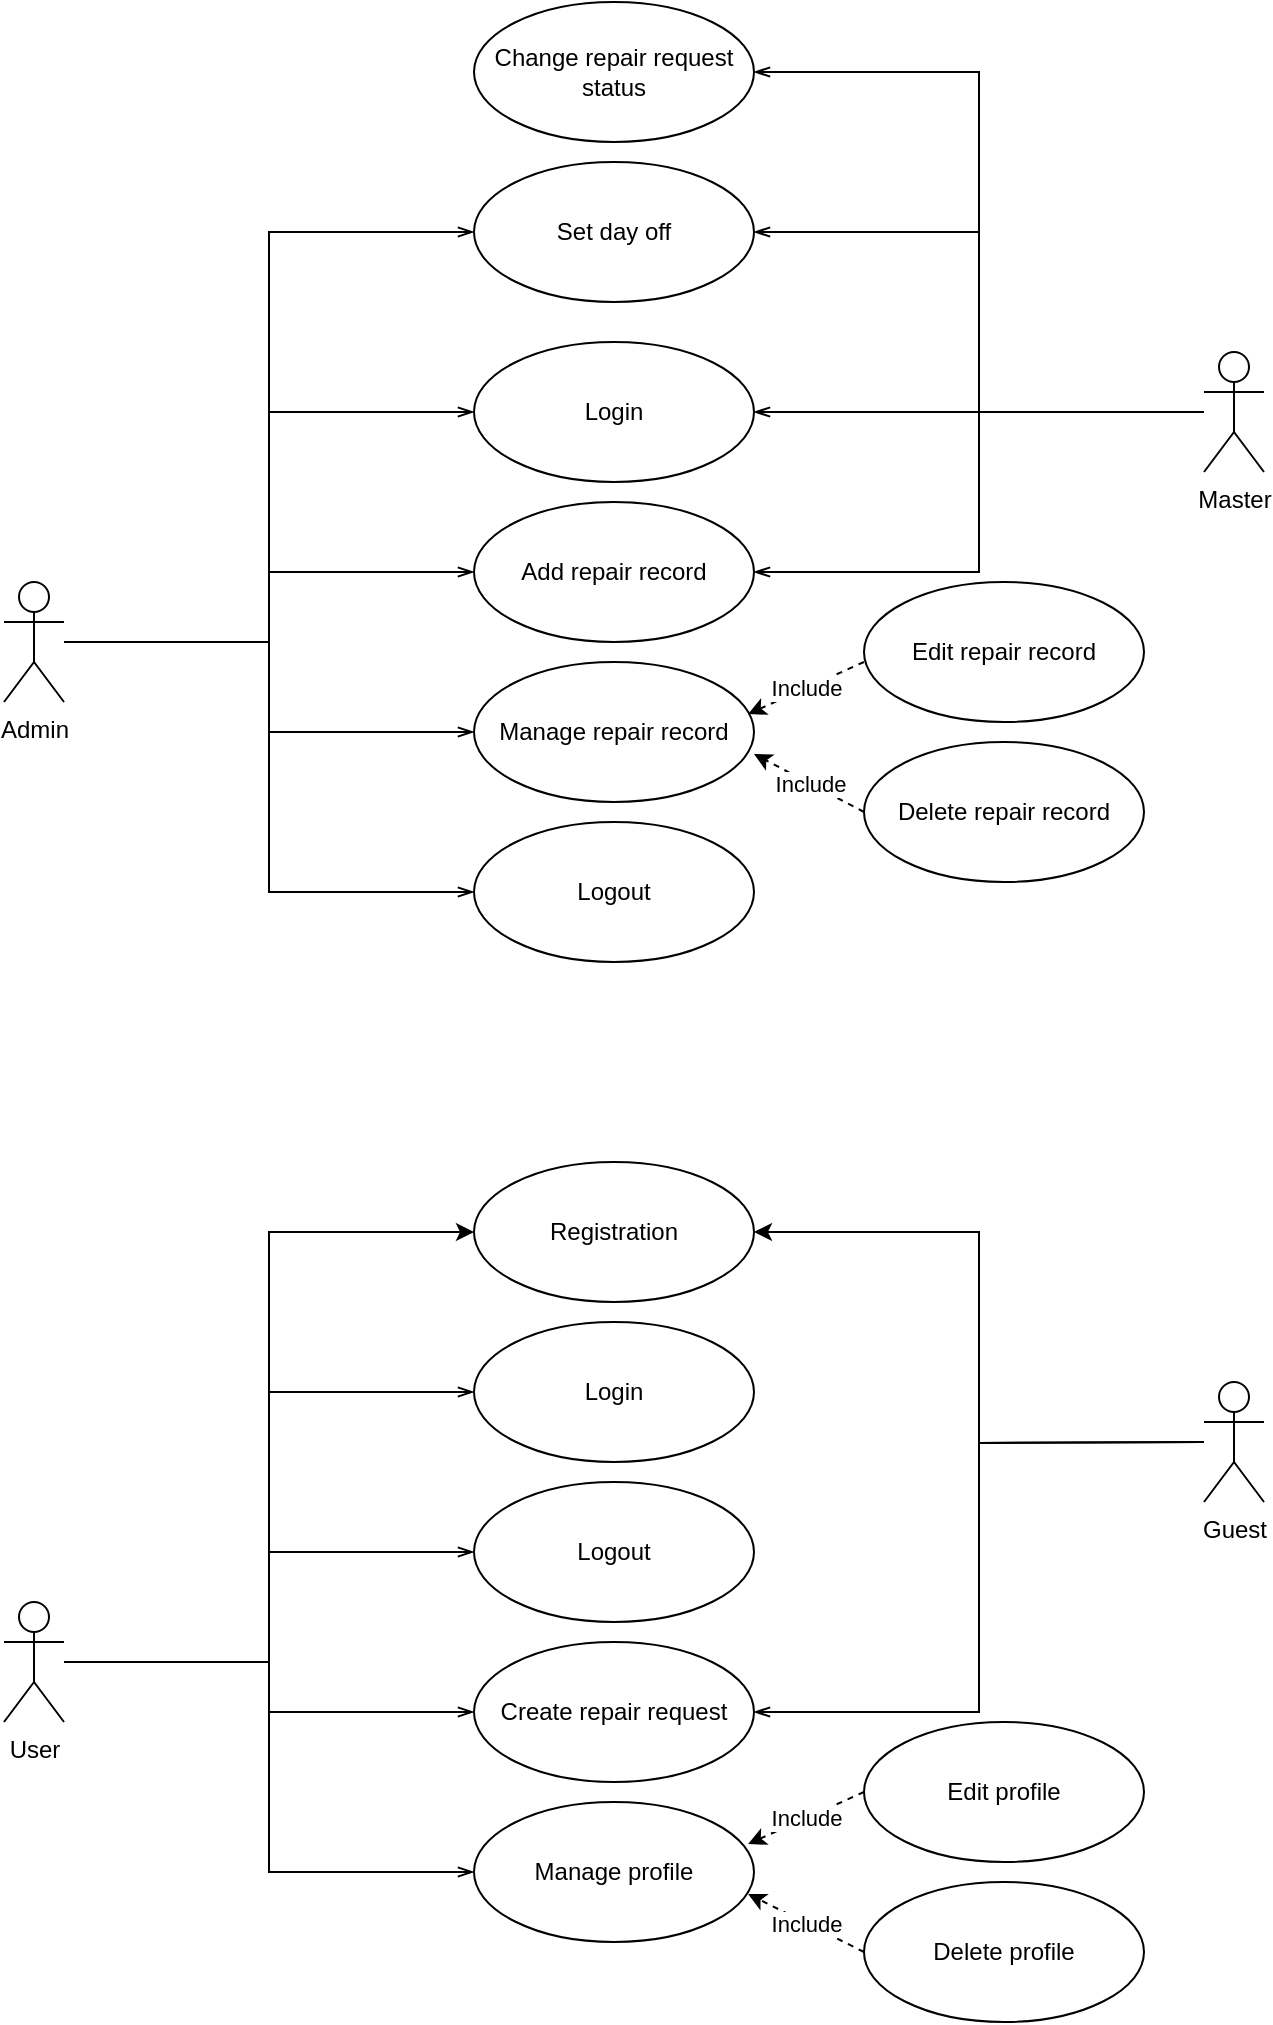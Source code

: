 <mxfile version="14.4.2" type="gitlab">
  <diagram id="y1kJHH9e92b12_6vBgDI" name="Page-1">
    <mxGraphModel dx="868" dy="1582" grid="1" gridSize="10" guides="1" tooltips="1" connect="1" arrows="1" fold="1" page="1" pageScale="1" pageWidth="850" pageHeight="1100" math="0" shadow="0">
      <root>
        <mxCell id="0" />
        <mxCell id="1" parent="0" />
        <mxCell id="uQu4CCQUiUPOoRhyfrip-21" style="edgeStyle=orthogonalEdgeStyle;rounded=0;orthogonalLoop=1;jettySize=auto;html=1;entryX=0;entryY=0.5;entryDx=0;entryDy=0;startArrow=none;startFill=0;endArrow=openThin;endFill=0;" parent="1" source="uQu4CCQUiUPOoRhyfrip-1" target="uQu4CCQUiUPOoRhyfrip-12" edge="1">
          <mxGeometry relative="1" as="geometry" />
        </mxCell>
        <mxCell id="uQu4CCQUiUPOoRhyfrip-22" style="edgeStyle=orthogonalEdgeStyle;rounded=0;orthogonalLoop=1;jettySize=auto;html=1;entryX=0;entryY=0.5;entryDx=0;entryDy=0;startArrow=none;startFill=0;endArrow=openThin;endFill=0;" parent="1" source="uQu4CCQUiUPOoRhyfrip-1" target="uQu4CCQUiUPOoRhyfrip-13" edge="1">
          <mxGeometry relative="1" as="geometry" />
        </mxCell>
        <mxCell id="uQu4CCQUiUPOoRhyfrip-39" style="edgeStyle=orthogonalEdgeStyle;rounded=0;orthogonalLoop=1;jettySize=auto;html=1;entryX=0;entryY=0.5;entryDx=0;entryDy=0;startArrow=none;startFill=0;endArrow=openThin;endFill=0;" parent="1" source="uQu4CCQUiUPOoRhyfrip-1" target="uQu4CCQUiUPOoRhyfrip-23" edge="1">
          <mxGeometry relative="1" as="geometry" />
        </mxCell>
        <mxCell id="uQu4CCQUiUPOoRhyfrip-43" style="edgeStyle=orthogonalEdgeStyle;rounded=0;orthogonalLoop=1;jettySize=auto;html=1;entryX=0;entryY=0.5;entryDx=0;entryDy=0;startArrow=none;startFill=0;endArrow=openThin;endFill=0;" parent="1" source="uQu4CCQUiUPOoRhyfrip-1" target="uQu4CCQUiUPOoRhyfrip-41" edge="1">
          <mxGeometry relative="1" as="geometry" />
        </mxCell>
        <mxCell id="uQu4CCQUiUPOoRhyfrip-47" style="edgeStyle=orthogonalEdgeStyle;rounded=0;orthogonalLoop=1;jettySize=auto;html=1;entryX=0;entryY=0.5;entryDx=0;entryDy=0;startArrow=none;startFill=0;endArrow=openThin;endFill=0;" parent="1" source="uQu4CCQUiUPOoRhyfrip-1" target="uQu4CCQUiUPOoRhyfrip-46" edge="1">
          <mxGeometry relative="1" as="geometry" />
        </mxCell>
        <mxCell id="uQu4CCQUiUPOoRhyfrip-1" value="Admin" style="shape=umlActor;verticalLabelPosition=bottom;verticalAlign=top;html=1;outlineConnect=0;" parent="1" vertex="1">
          <mxGeometry x="120" y="-40" width="30" height="60" as="geometry" />
        </mxCell>
        <mxCell id="uQu4CCQUiUPOoRhyfrip-33" style="edgeStyle=orthogonalEdgeStyle;rounded=0;orthogonalLoop=1;jettySize=auto;html=1;entryX=0;entryY=0.5;entryDx=0;entryDy=0;startArrow=none;startFill=0;endArrow=openThin;endFill=0;" parent="1" source="uQu4CCQUiUPOoRhyfrip-2" target="uQu4CCQUiUPOoRhyfrip-24" edge="1">
          <mxGeometry relative="1" as="geometry" />
        </mxCell>
        <mxCell id="uQu4CCQUiUPOoRhyfrip-35" style="edgeStyle=orthogonalEdgeStyle;rounded=0;orthogonalLoop=1;jettySize=auto;html=1;entryX=0;entryY=0.5;entryDx=0;entryDy=0;startArrow=none;startFill=0;endArrow=openThin;endFill=0;" parent="1" source="uQu4CCQUiUPOoRhyfrip-2" target="uQu4CCQUiUPOoRhyfrip-26" edge="1">
          <mxGeometry relative="1" as="geometry" />
        </mxCell>
        <mxCell id="uQu4CCQUiUPOoRhyfrip-36" style="edgeStyle=orthogonalEdgeStyle;rounded=0;orthogonalLoop=1;jettySize=auto;html=1;entryX=0;entryY=0.5;entryDx=0;entryDy=0;startArrow=none;startFill=0;endArrow=openThin;endFill=0;" parent="1" source="uQu4CCQUiUPOoRhyfrip-2" target="uQu4CCQUiUPOoRhyfrip-27" edge="1">
          <mxGeometry relative="1" as="geometry" />
        </mxCell>
        <mxCell id="uQu4CCQUiUPOoRhyfrip-37" style="edgeStyle=orthogonalEdgeStyle;rounded=0;orthogonalLoop=1;jettySize=auto;html=1;entryX=0;entryY=0.5;entryDx=0;entryDy=0;startArrow=none;startFill=0;endArrow=openThin;endFill=0;" parent="1" source="uQu4CCQUiUPOoRhyfrip-2" target="uQu4CCQUiUPOoRhyfrip-32" edge="1">
          <mxGeometry relative="1" as="geometry" />
        </mxCell>
        <mxCell id="-u34YW1HuJ5MO1a8NMMG-2" style="edgeStyle=orthogonalEdgeStyle;rounded=0;orthogonalLoop=1;jettySize=auto;html=1;entryX=0;entryY=0.5;entryDx=0;entryDy=0;" edge="1" parent="1" source="uQu4CCQUiUPOoRhyfrip-2" target="-u34YW1HuJ5MO1a8NMMG-1">
          <mxGeometry relative="1" as="geometry" />
        </mxCell>
        <mxCell id="uQu4CCQUiUPOoRhyfrip-2" value="User" style="shape=umlActor;verticalLabelPosition=bottom;verticalAlign=top;html=1;outlineConnect=0;" parent="1" vertex="1">
          <mxGeometry x="120" y="470" width="30" height="60" as="geometry" />
        </mxCell>
        <mxCell id="uQu4CCQUiUPOoRhyfrip-49" style="edgeStyle=orthogonalEdgeStyle;rounded=0;orthogonalLoop=1;jettySize=auto;html=1;entryX=1;entryY=0.5;entryDx=0;entryDy=0;startArrow=none;startFill=0;endArrow=openThin;endFill=0;" parent="1" source="uQu4CCQUiUPOoRhyfrip-7" target="uQu4CCQUiUPOoRhyfrip-46" edge="1">
          <mxGeometry relative="1" as="geometry" />
        </mxCell>
        <mxCell id="uQu4CCQUiUPOoRhyfrip-50" style="edgeStyle=orthogonalEdgeStyle;rounded=0;orthogonalLoop=1;jettySize=auto;html=1;entryX=1;entryY=0.5;entryDx=0;entryDy=0;startArrow=none;startFill=0;endArrow=openThin;endFill=0;" parent="1" source="uQu4CCQUiUPOoRhyfrip-7" target="uQu4CCQUiUPOoRhyfrip-41" edge="1">
          <mxGeometry relative="1" as="geometry" />
        </mxCell>
        <mxCell id="-u34YW1HuJ5MO1a8NMMG-16" style="edgeStyle=orthogonalEdgeStyle;rounded=0;orthogonalLoop=1;jettySize=auto;html=1;entryX=1;entryY=0.5;entryDx=0;entryDy=0;startArrow=none;startFill=0;endArrow=openThin;endFill=0;" edge="1" parent="1" source="uQu4CCQUiUPOoRhyfrip-7" target="uQu4CCQUiUPOoRhyfrip-12">
          <mxGeometry relative="1" as="geometry" />
        </mxCell>
        <mxCell id="-u34YW1HuJ5MO1a8NMMG-18" style="edgeStyle=orthogonalEdgeStyle;rounded=0;orthogonalLoop=1;jettySize=auto;html=1;entryX=1;entryY=0.5;entryDx=0;entryDy=0;startArrow=none;startFill=0;endArrow=openThin;endFill=0;" edge="1" parent="1" source="uQu4CCQUiUPOoRhyfrip-7" target="-u34YW1HuJ5MO1a8NMMG-17">
          <mxGeometry relative="1" as="geometry" />
        </mxCell>
        <mxCell id="uQu4CCQUiUPOoRhyfrip-7" value="Master" style="shape=umlActor;verticalLabelPosition=bottom;verticalAlign=top;html=1;outlineConnect=0;" parent="1" vertex="1">
          <mxGeometry x="720" y="-155" width="30" height="60" as="geometry" />
        </mxCell>
        <mxCell id="uQu4CCQUiUPOoRhyfrip-38" style="edgeStyle=orthogonalEdgeStyle;rounded=0;orthogonalLoop=1;jettySize=auto;html=1;entryX=1;entryY=0.5;entryDx=0;entryDy=0;startArrow=none;startFill=0;endArrow=openThin;endFill=0;" parent="1" target="uQu4CCQUiUPOoRhyfrip-32" edge="1">
          <mxGeometry relative="1" as="geometry">
            <mxPoint x="720" y="390" as="sourcePoint" />
          </mxGeometry>
        </mxCell>
        <mxCell id="qhvCAVFrKwfwL1Z4EFrB-2" style="edgeStyle=orthogonalEdgeStyle;rounded=0;orthogonalLoop=1;jettySize=auto;html=1;entryX=1;entryY=0.5;entryDx=0;entryDy=0;" parent="1" target="-u34YW1HuJ5MO1a8NMMG-1" edge="1">
          <mxGeometry relative="1" as="geometry">
            <mxPoint x="720" y="390" as="sourcePoint" />
          </mxGeometry>
        </mxCell>
        <mxCell id="uQu4CCQUiUPOoRhyfrip-8" value="Guest" style="shape=umlActor;verticalLabelPosition=bottom;verticalAlign=top;html=1;outlineConnect=0;" parent="1" vertex="1">
          <mxGeometry x="720" y="360" width="30" height="60" as="geometry" />
        </mxCell>
        <mxCell id="uQu4CCQUiUPOoRhyfrip-12" value="Add repair record" style="ellipse;whiteSpace=wrap;html=1;" parent="1" vertex="1">
          <mxGeometry x="355" y="-80" width="140" height="70" as="geometry" />
        </mxCell>
        <mxCell id="uQu4CCQUiUPOoRhyfrip-13" value="Manage repair record" style="ellipse;whiteSpace=wrap;html=1;" parent="1" vertex="1">
          <mxGeometry x="355" width="140" height="70" as="geometry" />
        </mxCell>
        <mxCell id="uQu4CCQUiUPOoRhyfrip-14" value="Edit repair record" style="ellipse;whiteSpace=wrap;html=1;" parent="1" vertex="1">
          <mxGeometry x="550" y="-40" width="140" height="70" as="geometry" />
        </mxCell>
        <mxCell id="uQu4CCQUiUPOoRhyfrip-15" value="Delete repair record" style="ellipse;whiteSpace=wrap;html=1;" parent="1" vertex="1">
          <mxGeometry x="550" y="40" width="140" height="70" as="geometry" />
        </mxCell>
        <mxCell id="uQu4CCQUiUPOoRhyfrip-23" value="Logout" style="ellipse;whiteSpace=wrap;html=1;" parent="1" vertex="1">
          <mxGeometry x="355" y="80" width="140" height="70" as="geometry" />
        </mxCell>
        <mxCell id="uQu4CCQUiUPOoRhyfrip-24" value="Login" style="ellipse;whiteSpace=wrap;html=1;" parent="1" vertex="1">
          <mxGeometry x="355" y="330" width="140" height="70" as="geometry" />
        </mxCell>
        <mxCell id="uQu4CCQUiUPOoRhyfrip-26" value="Logout" style="ellipse;whiteSpace=wrap;html=1;" parent="1" vertex="1">
          <mxGeometry x="355" y="410" width="140" height="70" as="geometry" />
        </mxCell>
        <mxCell id="uQu4CCQUiUPOoRhyfrip-27" value="Manage profile" style="ellipse;whiteSpace=wrap;html=1;" parent="1" vertex="1">
          <mxGeometry x="355" y="570" width="140" height="70" as="geometry" />
        </mxCell>
        <mxCell id="uQu4CCQUiUPOoRhyfrip-28" value="Edit profile" style="ellipse;whiteSpace=wrap;html=1;" parent="1" vertex="1">
          <mxGeometry x="550" y="530" width="140" height="70" as="geometry" />
        </mxCell>
        <mxCell id="uQu4CCQUiUPOoRhyfrip-29" value="Delete profile" style="ellipse;whiteSpace=wrap;html=1;" parent="1" vertex="1">
          <mxGeometry x="550" y="610" width="140" height="70" as="geometry" />
        </mxCell>
        <mxCell id="uQu4CCQUiUPOoRhyfrip-32" value="Create repair request" style="ellipse;whiteSpace=wrap;html=1;" parent="1" vertex="1">
          <mxGeometry x="355" y="490" width="140" height="70" as="geometry" />
        </mxCell>
        <mxCell id="uQu4CCQUiUPOoRhyfrip-41" value="Login" style="ellipse;whiteSpace=wrap;html=1;" parent="1" vertex="1">
          <mxGeometry x="355" y="-160" width="140" height="70" as="geometry" />
        </mxCell>
        <mxCell id="uQu4CCQUiUPOoRhyfrip-46" value="Set day off" style="ellipse;whiteSpace=wrap;html=1;" parent="1" vertex="1">
          <mxGeometry x="355" y="-250" width="140" height="70" as="geometry" />
        </mxCell>
        <mxCell id="-u34YW1HuJ5MO1a8NMMG-1" value="Registration" style="ellipse;whiteSpace=wrap;html=1;" vertex="1" parent="1">
          <mxGeometry x="355" y="250" width="140" height="70" as="geometry" />
        </mxCell>
        <mxCell id="-u34YW1HuJ5MO1a8NMMG-4" value="" style="endArrow=classic;html=1;exitX=0;exitY=0.5;exitDx=0;exitDy=0;entryX=0.979;entryY=0.3;entryDx=0;entryDy=0;entryPerimeter=0;dashed=1;" edge="1" parent="1" source="uQu4CCQUiUPOoRhyfrip-28" target="uQu4CCQUiUPOoRhyfrip-27">
          <mxGeometry relative="1" as="geometry">
            <mxPoint x="340" y="530" as="sourcePoint" />
            <mxPoint x="500" y="530" as="targetPoint" />
          </mxGeometry>
        </mxCell>
        <mxCell id="-u34YW1HuJ5MO1a8NMMG-5" value="Include" style="edgeLabel;resizable=0;html=1;align=center;verticalAlign=middle;" connectable="0" vertex="1" parent="-u34YW1HuJ5MO1a8NMMG-4">
          <mxGeometry relative="1" as="geometry" />
        </mxCell>
        <mxCell id="-u34YW1HuJ5MO1a8NMMG-7" value="" style="endArrow=classic;html=1;dashed=1;entryX=0.979;entryY=0.657;entryDx=0;entryDy=0;entryPerimeter=0;exitX=0;exitY=0.5;exitDx=0;exitDy=0;" edge="1" parent="1" source="uQu4CCQUiUPOoRhyfrip-29" target="uQu4CCQUiUPOoRhyfrip-27">
          <mxGeometry relative="1" as="geometry">
            <mxPoint x="370" y="530" as="sourcePoint" />
            <mxPoint x="470" y="530" as="targetPoint" />
          </mxGeometry>
        </mxCell>
        <mxCell id="-u34YW1HuJ5MO1a8NMMG-8" value="Include" style="edgeLabel;resizable=0;html=1;align=center;verticalAlign=middle;" connectable="0" vertex="1" parent="-u34YW1HuJ5MO1a8NMMG-7">
          <mxGeometry relative="1" as="geometry" />
        </mxCell>
        <mxCell id="-u34YW1HuJ5MO1a8NMMG-9" value="" style="endArrow=classic;html=1;exitX=0;exitY=0.5;exitDx=0;exitDy=0;entryX=0.979;entryY=0.3;entryDx=0;entryDy=0;entryPerimeter=0;dashed=1;" edge="1" parent="1">
          <mxGeometry relative="1" as="geometry">
            <mxPoint x="550" as="sourcePoint" />
            <mxPoint x="492.06" y="26" as="targetPoint" />
          </mxGeometry>
        </mxCell>
        <mxCell id="-u34YW1HuJ5MO1a8NMMG-10" value="Include" style="edgeLabel;resizable=0;html=1;align=center;verticalAlign=middle;" connectable="0" vertex="1" parent="-u34YW1HuJ5MO1a8NMMG-9">
          <mxGeometry relative="1" as="geometry" />
        </mxCell>
        <mxCell id="-u34YW1HuJ5MO1a8NMMG-11" value="" style="endArrow=classic;html=1;dashed=1;entryX=0.979;entryY=0.657;entryDx=0;entryDy=0;entryPerimeter=0;exitX=0;exitY=0.5;exitDx=0;exitDy=0;" edge="1" parent="1" source="uQu4CCQUiUPOoRhyfrip-15">
          <mxGeometry relative="1" as="geometry">
            <mxPoint x="552.94" y="75" as="sourcePoint" />
            <mxPoint x="495.0" y="45.99" as="targetPoint" />
          </mxGeometry>
        </mxCell>
        <mxCell id="-u34YW1HuJ5MO1a8NMMG-12" value="Include" style="edgeLabel;resizable=0;html=1;align=center;verticalAlign=middle;" connectable="0" vertex="1" parent="-u34YW1HuJ5MO1a8NMMG-11">
          <mxGeometry relative="1" as="geometry" />
        </mxCell>
        <mxCell id="-u34YW1HuJ5MO1a8NMMG-17" value="Change repair request status" style="ellipse;whiteSpace=wrap;html=1;" vertex="1" parent="1">
          <mxGeometry x="355" y="-330" width="140" height="70" as="geometry" />
        </mxCell>
      </root>
    </mxGraphModel>
  </diagram>
</mxfile>

